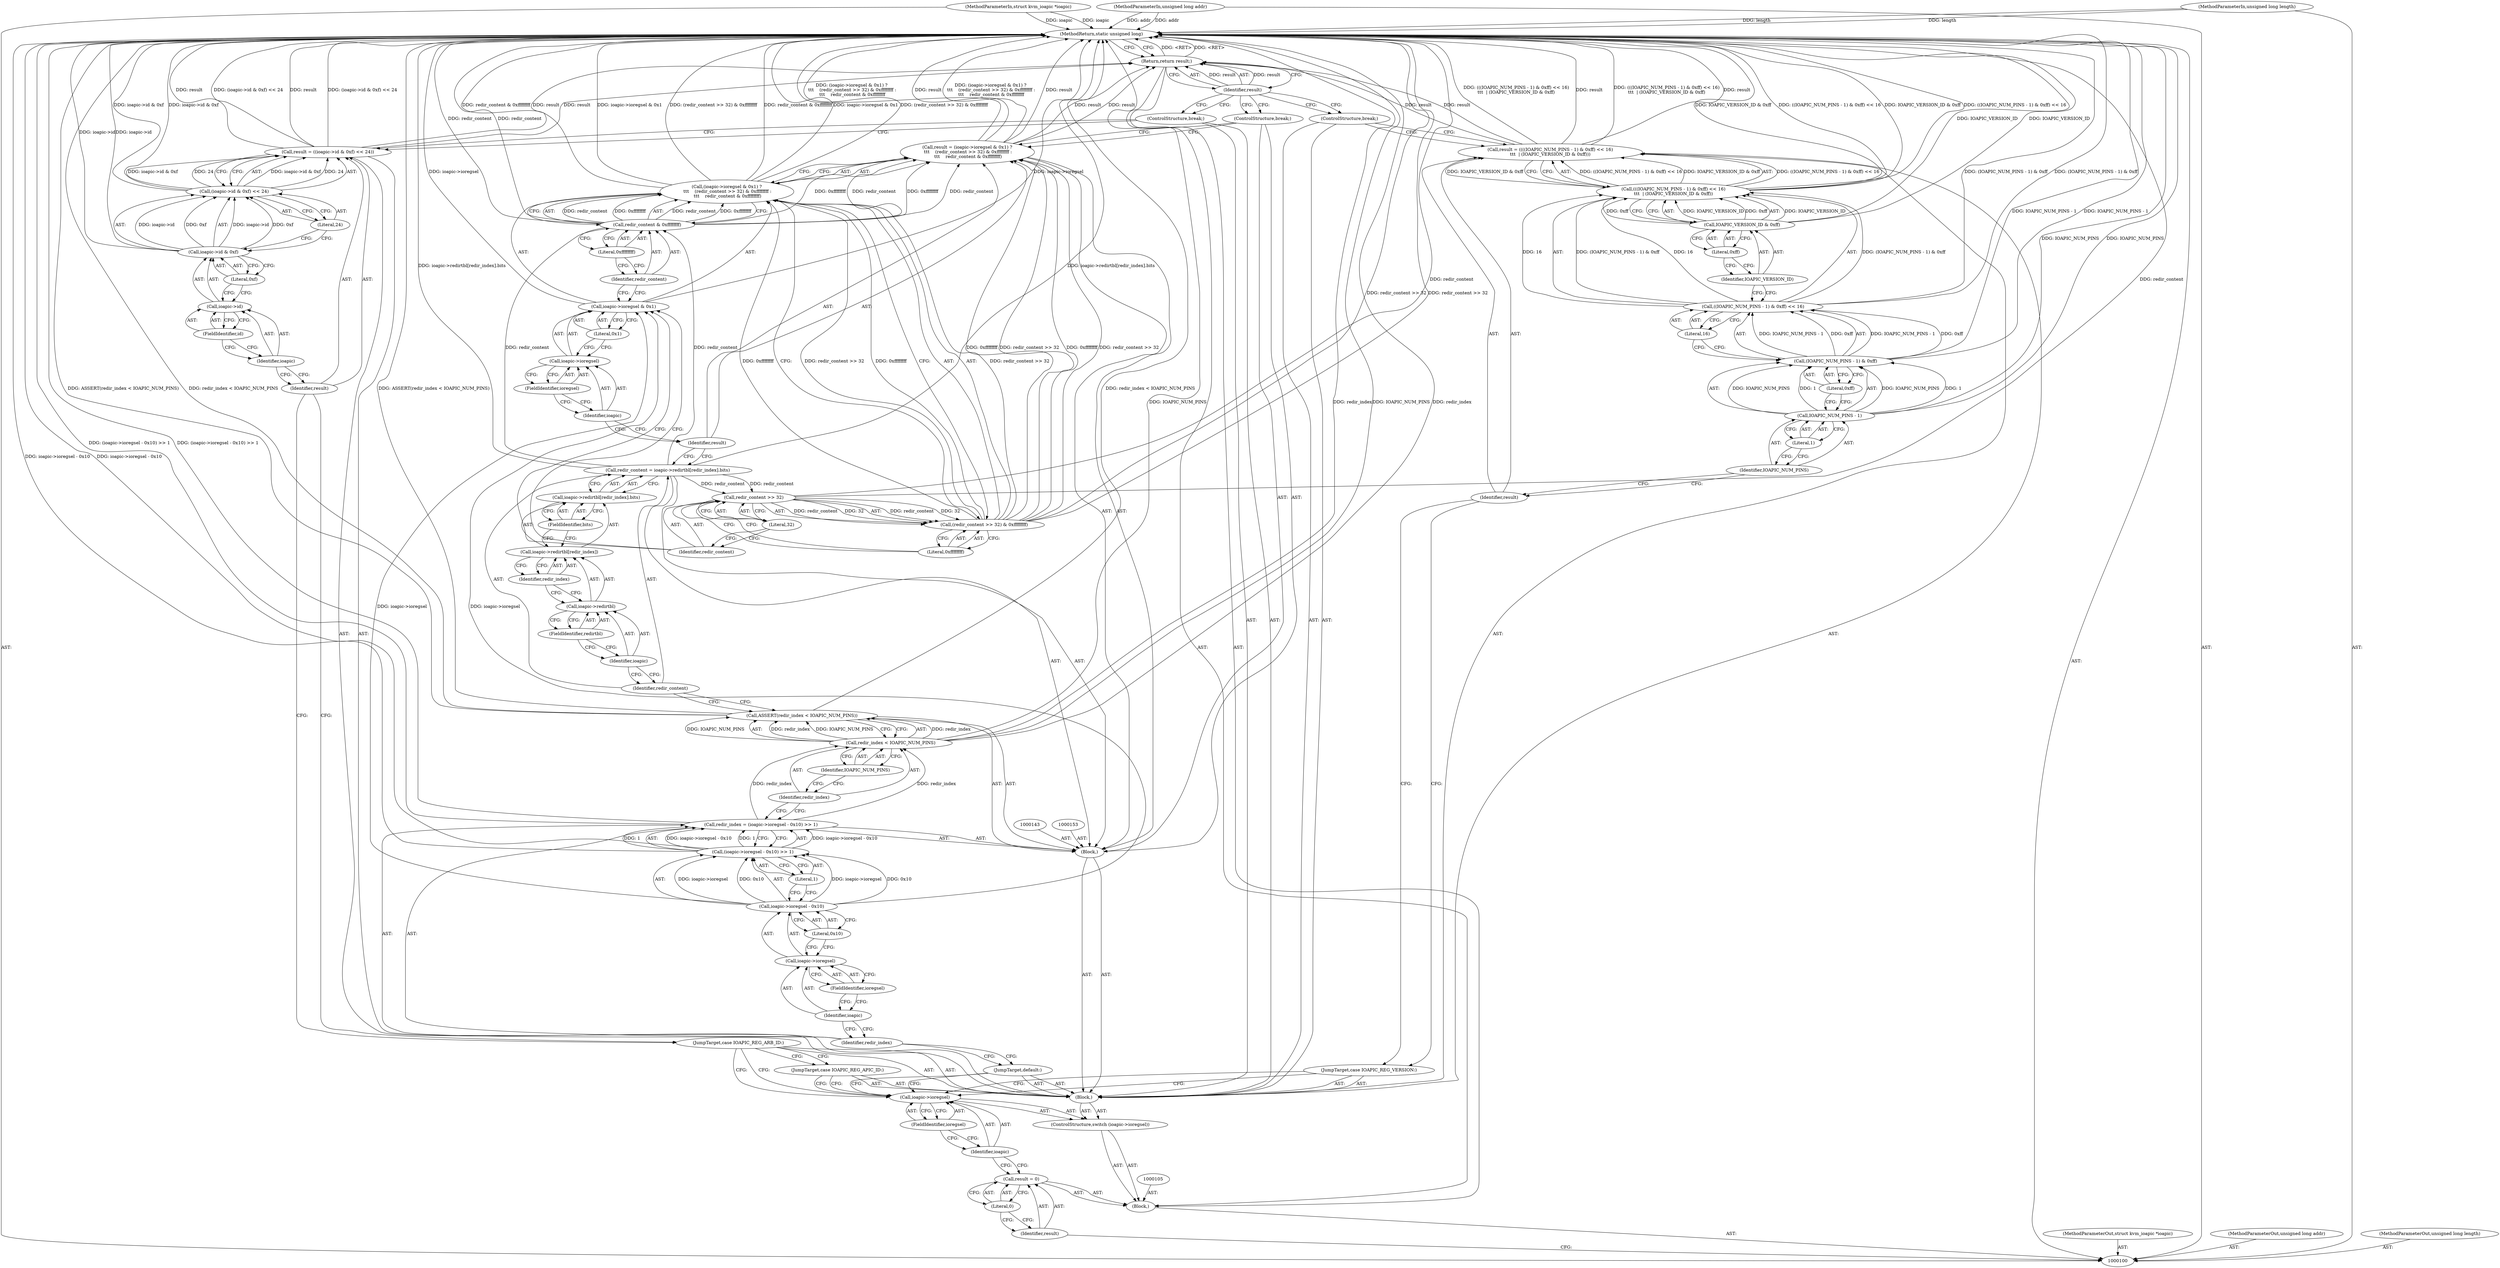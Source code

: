 digraph "1_linux_a2c118bfab8bc6b8bb213abfc35201e441693d55" {
"1000186" [label="(MethodReturn,static unsigned long)"];
"1000101" [label="(MethodParameterIn,struct kvm_ioapic *ioapic)"];
"1000257" [label="(MethodParameterOut,struct kvm_ioapic *ioapic)"];
"1000127" [label="(Literal,0xff)"];
"1000125" [label="(Call,IOAPIC_VERSION_ID & 0xff)"];
"1000126" [label="(Identifier,IOAPIC_VERSION_ID)"];
"1000128" [label="(ControlStructure,break;)"];
"1000129" [label="(JumpTarget,case IOAPIC_REG_APIC_ID:)"];
"1000130" [label="(JumpTarget,case IOAPIC_REG_ARB_ID:)"];
"1000133" [label="(Call,(ioapic->id & 0xf) << 24)"];
"1000134" [label="(Call,ioapic->id & 0xf)"];
"1000135" [label="(Call,ioapic->id)"];
"1000136" [label="(Identifier,ioapic)"];
"1000131" [label="(Call,result = ((ioapic->id & 0xf) << 24))"];
"1000132" [label="(Identifier,result)"];
"1000137" [label="(FieldIdentifier,id)"];
"1000138" [label="(Literal,0xf)"];
"1000139" [label="(Literal,24)"];
"1000140" [label="(ControlStructure,break;)"];
"1000141" [label="(JumpTarget,default:)"];
"1000102" [label="(MethodParameterIn,unsigned long addr)"];
"1000258" [label="(MethodParameterOut,unsigned long addr)"];
"1000146" [label="(Call,(ioapic->ioregsel - 0x10) >> 1)"];
"1000147" [label="(Call,ioapic->ioregsel - 0x10)"];
"1000148" [label="(Call,ioapic->ioregsel)"];
"1000149" [label="(Identifier,ioapic)"];
"1000150" [label="(FieldIdentifier,ioregsel)"];
"1000151" [label="(Literal,0x10)"];
"1000152" [label="(Literal,1)"];
"1000144" [label="(Call,redir_index = (ioapic->ioregsel - 0x10) >> 1)"];
"1000145" [label="(Identifier,redir_index)"];
"1000142" [label="(Block,)"];
"1000155" [label="(Call,redir_index < IOAPIC_NUM_PINS)"];
"1000156" [label="(Identifier,redir_index)"];
"1000157" [label="(Identifier,IOAPIC_NUM_PINS)"];
"1000154" [label="(Call,ASSERT(redir_index < IOAPIC_NUM_PINS))"];
"1000160" [label="(Call,ioapic->redirtbl[redir_index].bits)"];
"1000161" [label="(Call,ioapic->redirtbl[redir_index])"];
"1000162" [label="(Call,ioapic->redirtbl)"];
"1000163" [label="(Identifier,ioapic)"];
"1000164" [label="(FieldIdentifier,redirtbl)"];
"1000158" [label="(Call,redir_content = ioapic->redirtbl[redir_index].bits)"];
"1000159" [label="(Identifier,redir_content)"];
"1000165" [label="(Identifier,redir_index)"];
"1000166" [label="(FieldIdentifier,bits)"];
"1000169" [label="(Call,(ioapic->ioregsel & 0x1) ?\n \t\t\t    (redir_content >> 32) & 0xffffffff :\n \t\t\t    redir_content & 0xffffffff)"];
"1000170" [label="(Call,ioapic->ioregsel & 0x1)"];
"1000171" [label="(Call,ioapic->ioregsel)"];
"1000172" [label="(Identifier,ioapic)"];
"1000173" [label="(FieldIdentifier,ioregsel)"];
"1000174" [label="(Literal,0x1)"];
"1000167" [label="(Call,result = (ioapic->ioregsel & 0x1) ?\n \t\t\t    (redir_content >> 32) & 0xffffffff :\n \t\t\t    redir_content & 0xffffffff)"];
"1000168" [label="(Identifier,result)"];
"1000178" [label="(Literal,32)"];
"1000179" [label="(Literal,0xffffffff)"];
"1000175" [label="(Call,(redir_content >> 32) & 0xffffffff)"];
"1000176" [label="(Call,redir_content >> 32)"];
"1000177" [label="(Identifier,redir_content)"];
"1000182" [label="(Literal,0xffffffff)"];
"1000180" [label="(Call,redir_content & 0xffffffff)"];
"1000181" [label="(Identifier,redir_content)"];
"1000183" [label="(ControlStructure,break;)"];
"1000103" [label="(MethodParameterIn,unsigned long length)"];
"1000259" [label="(MethodParameterOut,unsigned long length)"];
"1000184" [label="(Return,return result;)"];
"1000185" [label="(Identifier,result)"];
"1000104" [label="(Block,)"];
"1000106" [label="(Call,result = 0)"];
"1000107" [label="(Identifier,result)"];
"1000108" [label="(Literal,0)"];
"1000109" [label="(ControlStructure,switch (ioapic->ioregsel))"];
"1000112" [label="(FieldIdentifier,ioregsel)"];
"1000113" [label="(Block,)"];
"1000110" [label="(Call,ioapic->ioregsel)"];
"1000111" [label="(Identifier,ioapic)"];
"1000114" [label="(JumpTarget,case IOAPIC_REG_VERSION:)"];
"1000117" [label="(Call,(((IOAPIC_NUM_PINS - 1) & 0xff) << 16)\n\t\t\t  | (IOAPIC_VERSION_ID & 0xff))"];
"1000118" [label="(Call,((IOAPIC_NUM_PINS - 1) & 0xff) << 16)"];
"1000119" [label="(Call,(IOAPIC_NUM_PINS - 1) & 0xff)"];
"1000120" [label="(Call,IOAPIC_NUM_PINS - 1)"];
"1000121" [label="(Identifier,IOAPIC_NUM_PINS)"];
"1000115" [label="(Call,result = ((((IOAPIC_NUM_PINS - 1) & 0xff) << 16)\n\t\t\t  | (IOAPIC_VERSION_ID & 0xff)))"];
"1000116" [label="(Identifier,result)"];
"1000122" [label="(Literal,1)"];
"1000123" [label="(Literal,0xff)"];
"1000124" [label="(Literal,16)"];
"1000186" -> "1000100"  [label="AST: "];
"1000186" -> "1000184"  [label="CFG: "];
"1000184" -> "1000186"  [label="DDG: <RET>"];
"1000115" -> "1000186"  [label="DDG: (((IOAPIC_NUM_PINS - 1) & 0xff) << 16)\n\t\t\t  | (IOAPIC_VERSION_ID & 0xff)"];
"1000115" -> "1000186"  [label="DDG: result"];
"1000117" -> "1000186"  [label="DDG: IOAPIC_VERSION_ID & 0xff"];
"1000117" -> "1000186"  [label="DDG: ((IOAPIC_NUM_PINS - 1) & 0xff) << 16"];
"1000167" -> "1000186"  [label="DDG: (ioapic->ioregsel & 0x1) ?\n \t\t\t    (redir_content >> 32) & 0xffffffff :\n \t\t\t    redir_content & 0xffffffff"];
"1000167" -> "1000186"  [label="DDG: result"];
"1000155" -> "1000186"  [label="DDG: IOAPIC_NUM_PINS"];
"1000155" -> "1000186"  [label="DDG: redir_index"];
"1000158" -> "1000186"  [label="DDG: ioapic->redirtbl[redir_index].bits"];
"1000131" -> "1000186"  [label="DDG: result"];
"1000131" -> "1000186"  [label="DDG: (ioapic->id & 0xf) << 24"];
"1000180" -> "1000186"  [label="DDG: redir_content"];
"1000175" -> "1000186"  [label="DDG: redir_content >> 32"];
"1000154" -> "1000186"  [label="DDG: ASSERT(redir_index < IOAPIC_NUM_PINS)"];
"1000154" -> "1000186"  [label="DDG: redir_index < IOAPIC_NUM_PINS"];
"1000170" -> "1000186"  [label="DDG: ioapic->ioregsel"];
"1000118" -> "1000186"  [label="DDG: (IOAPIC_NUM_PINS - 1) & 0xff"];
"1000144" -> "1000186"  [label="DDG: (ioapic->ioregsel - 0x10) >> 1"];
"1000125" -> "1000186"  [label="DDG: IOAPIC_VERSION_ID"];
"1000133" -> "1000186"  [label="DDG: ioapic->id & 0xf"];
"1000103" -> "1000186"  [label="DDG: length"];
"1000120" -> "1000186"  [label="DDG: IOAPIC_NUM_PINS"];
"1000169" -> "1000186"  [label="DDG: redir_content & 0xffffffff"];
"1000169" -> "1000186"  [label="DDG: ioapic->ioregsel & 0x1"];
"1000169" -> "1000186"  [label="DDG: (redir_content >> 32) & 0xffffffff"];
"1000102" -> "1000186"  [label="DDG: addr"];
"1000134" -> "1000186"  [label="DDG: ioapic->id"];
"1000101" -> "1000186"  [label="DDG: ioapic"];
"1000119" -> "1000186"  [label="DDG: IOAPIC_NUM_PINS - 1"];
"1000176" -> "1000186"  [label="DDG: redir_content"];
"1000146" -> "1000186"  [label="DDG: ioapic->ioregsel - 0x10"];
"1000101" -> "1000100"  [label="AST: "];
"1000101" -> "1000186"  [label="DDG: ioapic"];
"1000257" -> "1000100"  [label="AST: "];
"1000127" -> "1000125"  [label="AST: "];
"1000127" -> "1000126"  [label="CFG: "];
"1000125" -> "1000127"  [label="CFG: "];
"1000125" -> "1000117"  [label="AST: "];
"1000125" -> "1000127"  [label="CFG: "];
"1000126" -> "1000125"  [label="AST: "];
"1000127" -> "1000125"  [label="AST: "];
"1000117" -> "1000125"  [label="CFG: "];
"1000125" -> "1000186"  [label="DDG: IOAPIC_VERSION_ID"];
"1000125" -> "1000117"  [label="DDG: IOAPIC_VERSION_ID"];
"1000125" -> "1000117"  [label="DDG: 0xff"];
"1000126" -> "1000125"  [label="AST: "];
"1000126" -> "1000118"  [label="CFG: "];
"1000127" -> "1000126"  [label="CFG: "];
"1000128" -> "1000113"  [label="AST: "];
"1000128" -> "1000115"  [label="CFG: "];
"1000185" -> "1000128"  [label="CFG: "];
"1000129" -> "1000113"  [label="AST: "];
"1000129" -> "1000110"  [label="CFG: "];
"1000130" -> "1000129"  [label="CFG: "];
"1000130" -> "1000113"  [label="AST: "];
"1000130" -> "1000110"  [label="CFG: "];
"1000130" -> "1000129"  [label="CFG: "];
"1000132" -> "1000130"  [label="CFG: "];
"1000133" -> "1000131"  [label="AST: "];
"1000133" -> "1000139"  [label="CFG: "];
"1000134" -> "1000133"  [label="AST: "];
"1000139" -> "1000133"  [label="AST: "];
"1000131" -> "1000133"  [label="CFG: "];
"1000133" -> "1000186"  [label="DDG: ioapic->id & 0xf"];
"1000133" -> "1000131"  [label="DDG: ioapic->id & 0xf"];
"1000133" -> "1000131"  [label="DDG: 24"];
"1000134" -> "1000133"  [label="DDG: ioapic->id"];
"1000134" -> "1000133"  [label="DDG: 0xf"];
"1000134" -> "1000133"  [label="AST: "];
"1000134" -> "1000138"  [label="CFG: "];
"1000135" -> "1000134"  [label="AST: "];
"1000138" -> "1000134"  [label="AST: "];
"1000139" -> "1000134"  [label="CFG: "];
"1000134" -> "1000186"  [label="DDG: ioapic->id"];
"1000134" -> "1000133"  [label="DDG: ioapic->id"];
"1000134" -> "1000133"  [label="DDG: 0xf"];
"1000135" -> "1000134"  [label="AST: "];
"1000135" -> "1000137"  [label="CFG: "];
"1000136" -> "1000135"  [label="AST: "];
"1000137" -> "1000135"  [label="AST: "];
"1000138" -> "1000135"  [label="CFG: "];
"1000136" -> "1000135"  [label="AST: "];
"1000136" -> "1000132"  [label="CFG: "];
"1000137" -> "1000136"  [label="CFG: "];
"1000131" -> "1000113"  [label="AST: "];
"1000131" -> "1000133"  [label="CFG: "];
"1000132" -> "1000131"  [label="AST: "];
"1000133" -> "1000131"  [label="AST: "];
"1000140" -> "1000131"  [label="CFG: "];
"1000131" -> "1000186"  [label="DDG: result"];
"1000131" -> "1000186"  [label="DDG: (ioapic->id & 0xf) << 24"];
"1000133" -> "1000131"  [label="DDG: ioapic->id & 0xf"];
"1000133" -> "1000131"  [label="DDG: 24"];
"1000131" -> "1000184"  [label="DDG: result"];
"1000132" -> "1000131"  [label="AST: "];
"1000132" -> "1000130"  [label="CFG: "];
"1000136" -> "1000132"  [label="CFG: "];
"1000137" -> "1000135"  [label="AST: "];
"1000137" -> "1000136"  [label="CFG: "];
"1000135" -> "1000137"  [label="CFG: "];
"1000138" -> "1000134"  [label="AST: "];
"1000138" -> "1000135"  [label="CFG: "];
"1000134" -> "1000138"  [label="CFG: "];
"1000139" -> "1000133"  [label="AST: "];
"1000139" -> "1000134"  [label="CFG: "];
"1000133" -> "1000139"  [label="CFG: "];
"1000140" -> "1000113"  [label="AST: "];
"1000140" -> "1000131"  [label="CFG: "];
"1000185" -> "1000140"  [label="CFG: "];
"1000141" -> "1000113"  [label="AST: "];
"1000141" -> "1000110"  [label="CFG: "];
"1000145" -> "1000141"  [label="CFG: "];
"1000102" -> "1000100"  [label="AST: "];
"1000102" -> "1000186"  [label="DDG: addr"];
"1000258" -> "1000100"  [label="AST: "];
"1000146" -> "1000144"  [label="AST: "];
"1000146" -> "1000152"  [label="CFG: "];
"1000147" -> "1000146"  [label="AST: "];
"1000152" -> "1000146"  [label="AST: "];
"1000144" -> "1000146"  [label="CFG: "];
"1000146" -> "1000186"  [label="DDG: ioapic->ioregsel - 0x10"];
"1000146" -> "1000144"  [label="DDG: ioapic->ioregsel - 0x10"];
"1000146" -> "1000144"  [label="DDG: 1"];
"1000147" -> "1000146"  [label="DDG: ioapic->ioregsel"];
"1000147" -> "1000146"  [label="DDG: 0x10"];
"1000147" -> "1000146"  [label="AST: "];
"1000147" -> "1000151"  [label="CFG: "];
"1000148" -> "1000147"  [label="AST: "];
"1000151" -> "1000147"  [label="AST: "];
"1000152" -> "1000147"  [label="CFG: "];
"1000147" -> "1000146"  [label="DDG: ioapic->ioregsel"];
"1000147" -> "1000146"  [label="DDG: 0x10"];
"1000147" -> "1000170"  [label="DDG: ioapic->ioregsel"];
"1000148" -> "1000147"  [label="AST: "];
"1000148" -> "1000150"  [label="CFG: "];
"1000149" -> "1000148"  [label="AST: "];
"1000150" -> "1000148"  [label="AST: "];
"1000151" -> "1000148"  [label="CFG: "];
"1000149" -> "1000148"  [label="AST: "];
"1000149" -> "1000145"  [label="CFG: "];
"1000150" -> "1000149"  [label="CFG: "];
"1000150" -> "1000148"  [label="AST: "];
"1000150" -> "1000149"  [label="CFG: "];
"1000148" -> "1000150"  [label="CFG: "];
"1000151" -> "1000147"  [label="AST: "];
"1000151" -> "1000148"  [label="CFG: "];
"1000147" -> "1000151"  [label="CFG: "];
"1000152" -> "1000146"  [label="AST: "];
"1000152" -> "1000147"  [label="CFG: "];
"1000146" -> "1000152"  [label="CFG: "];
"1000144" -> "1000142"  [label="AST: "];
"1000144" -> "1000146"  [label="CFG: "];
"1000145" -> "1000144"  [label="AST: "];
"1000146" -> "1000144"  [label="AST: "];
"1000156" -> "1000144"  [label="CFG: "];
"1000144" -> "1000186"  [label="DDG: (ioapic->ioregsel - 0x10) >> 1"];
"1000146" -> "1000144"  [label="DDG: ioapic->ioregsel - 0x10"];
"1000146" -> "1000144"  [label="DDG: 1"];
"1000144" -> "1000155"  [label="DDG: redir_index"];
"1000145" -> "1000144"  [label="AST: "];
"1000145" -> "1000141"  [label="CFG: "];
"1000149" -> "1000145"  [label="CFG: "];
"1000142" -> "1000113"  [label="AST: "];
"1000143" -> "1000142"  [label="AST: "];
"1000144" -> "1000142"  [label="AST: "];
"1000153" -> "1000142"  [label="AST: "];
"1000154" -> "1000142"  [label="AST: "];
"1000158" -> "1000142"  [label="AST: "];
"1000167" -> "1000142"  [label="AST: "];
"1000183" -> "1000142"  [label="AST: "];
"1000155" -> "1000154"  [label="AST: "];
"1000155" -> "1000157"  [label="CFG: "];
"1000156" -> "1000155"  [label="AST: "];
"1000157" -> "1000155"  [label="AST: "];
"1000154" -> "1000155"  [label="CFG: "];
"1000155" -> "1000186"  [label="DDG: IOAPIC_NUM_PINS"];
"1000155" -> "1000186"  [label="DDG: redir_index"];
"1000155" -> "1000154"  [label="DDG: redir_index"];
"1000155" -> "1000154"  [label="DDG: IOAPIC_NUM_PINS"];
"1000144" -> "1000155"  [label="DDG: redir_index"];
"1000156" -> "1000155"  [label="AST: "];
"1000156" -> "1000144"  [label="CFG: "];
"1000157" -> "1000156"  [label="CFG: "];
"1000157" -> "1000155"  [label="AST: "];
"1000157" -> "1000156"  [label="CFG: "];
"1000155" -> "1000157"  [label="CFG: "];
"1000154" -> "1000142"  [label="AST: "];
"1000154" -> "1000155"  [label="CFG: "];
"1000155" -> "1000154"  [label="AST: "];
"1000159" -> "1000154"  [label="CFG: "];
"1000154" -> "1000186"  [label="DDG: ASSERT(redir_index < IOAPIC_NUM_PINS)"];
"1000154" -> "1000186"  [label="DDG: redir_index < IOAPIC_NUM_PINS"];
"1000155" -> "1000154"  [label="DDG: redir_index"];
"1000155" -> "1000154"  [label="DDG: IOAPIC_NUM_PINS"];
"1000160" -> "1000158"  [label="AST: "];
"1000160" -> "1000166"  [label="CFG: "];
"1000161" -> "1000160"  [label="AST: "];
"1000166" -> "1000160"  [label="AST: "];
"1000158" -> "1000160"  [label="CFG: "];
"1000161" -> "1000160"  [label="AST: "];
"1000161" -> "1000165"  [label="CFG: "];
"1000162" -> "1000161"  [label="AST: "];
"1000165" -> "1000161"  [label="AST: "];
"1000166" -> "1000161"  [label="CFG: "];
"1000162" -> "1000161"  [label="AST: "];
"1000162" -> "1000164"  [label="CFG: "];
"1000163" -> "1000162"  [label="AST: "];
"1000164" -> "1000162"  [label="AST: "];
"1000165" -> "1000162"  [label="CFG: "];
"1000163" -> "1000162"  [label="AST: "];
"1000163" -> "1000159"  [label="CFG: "];
"1000164" -> "1000163"  [label="CFG: "];
"1000164" -> "1000162"  [label="AST: "];
"1000164" -> "1000163"  [label="CFG: "];
"1000162" -> "1000164"  [label="CFG: "];
"1000158" -> "1000142"  [label="AST: "];
"1000158" -> "1000160"  [label="CFG: "];
"1000159" -> "1000158"  [label="AST: "];
"1000160" -> "1000158"  [label="AST: "];
"1000168" -> "1000158"  [label="CFG: "];
"1000158" -> "1000186"  [label="DDG: ioapic->redirtbl[redir_index].bits"];
"1000158" -> "1000176"  [label="DDG: redir_content"];
"1000158" -> "1000180"  [label="DDG: redir_content"];
"1000159" -> "1000158"  [label="AST: "];
"1000159" -> "1000154"  [label="CFG: "];
"1000163" -> "1000159"  [label="CFG: "];
"1000165" -> "1000161"  [label="AST: "];
"1000165" -> "1000162"  [label="CFG: "];
"1000161" -> "1000165"  [label="CFG: "];
"1000166" -> "1000160"  [label="AST: "];
"1000166" -> "1000161"  [label="CFG: "];
"1000160" -> "1000166"  [label="CFG: "];
"1000169" -> "1000167"  [label="AST: "];
"1000169" -> "1000175"  [label="CFG: "];
"1000169" -> "1000180"  [label="CFG: "];
"1000170" -> "1000169"  [label="AST: "];
"1000175" -> "1000169"  [label="AST: "];
"1000180" -> "1000169"  [label="AST: "];
"1000167" -> "1000169"  [label="CFG: "];
"1000169" -> "1000186"  [label="DDG: redir_content & 0xffffffff"];
"1000169" -> "1000186"  [label="DDG: ioapic->ioregsel & 0x1"];
"1000169" -> "1000186"  [label="DDG: (redir_content >> 32) & 0xffffffff"];
"1000175" -> "1000169"  [label="DDG: redir_content >> 32"];
"1000175" -> "1000169"  [label="DDG: 0xffffffff"];
"1000180" -> "1000169"  [label="DDG: redir_content"];
"1000180" -> "1000169"  [label="DDG: 0xffffffff"];
"1000170" -> "1000169"  [label="AST: "];
"1000170" -> "1000174"  [label="CFG: "];
"1000171" -> "1000170"  [label="AST: "];
"1000174" -> "1000170"  [label="AST: "];
"1000177" -> "1000170"  [label="CFG: "];
"1000181" -> "1000170"  [label="CFG: "];
"1000170" -> "1000186"  [label="DDG: ioapic->ioregsel"];
"1000147" -> "1000170"  [label="DDG: ioapic->ioregsel"];
"1000171" -> "1000170"  [label="AST: "];
"1000171" -> "1000173"  [label="CFG: "];
"1000172" -> "1000171"  [label="AST: "];
"1000173" -> "1000171"  [label="AST: "];
"1000174" -> "1000171"  [label="CFG: "];
"1000172" -> "1000171"  [label="AST: "];
"1000172" -> "1000168"  [label="CFG: "];
"1000173" -> "1000172"  [label="CFG: "];
"1000173" -> "1000171"  [label="AST: "];
"1000173" -> "1000172"  [label="CFG: "];
"1000171" -> "1000173"  [label="CFG: "];
"1000174" -> "1000170"  [label="AST: "];
"1000174" -> "1000171"  [label="CFG: "];
"1000170" -> "1000174"  [label="CFG: "];
"1000167" -> "1000142"  [label="AST: "];
"1000167" -> "1000169"  [label="CFG: "];
"1000168" -> "1000167"  [label="AST: "];
"1000169" -> "1000167"  [label="AST: "];
"1000183" -> "1000167"  [label="CFG: "];
"1000167" -> "1000186"  [label="DDG: (ioapic->ioregsel & 0x1) ?\n \t\t\t    (redir_content >> 32) & 0xffffffff :\n \t\t\t    redir_content & 0xffffffff"];
"1000167" -> "1000186"  [label="DDG: result"];
"1000175" -> "1000167"  [label="DDG: redir_content >> 32"];
"1000175" -> "1000167"  [label="DDG: 0xffffffff"];
"1000180" -> "1000167"  [label="DDG: redir_content"];
"1000180" -> "1000167"  [label="DDG: 0xffffffff"];
"1000167" -> "1000184"  [label="DDG: result"];
"1000168" -> "1000167"  [label="AST: "];
"1000168" -> "1000158"  [label="CFG: "];
"1000172" -> "1000168"  [label="CFG: "];
"1000178" -> "1000176"  [label="AST: "];
"1000178" -> "1000177"  [label="CFG: "];
"1000176" -> "1000178"  [label="CFG: "];
"1000179" -> "1000175"  [label="AST: "];
"1000179" -> "1000176"  [label="CFG: "];
"1000175" -> "1000179"  [label="CFG: "];
"1000175" -> "1000169"  [label="AST: "];
"1000175" -> "1000179"  [label="CFG: "];
"1000176" -> "1000175"  [label="AST: "];
"1000179" -> "1000175"  [label="AST: "];
"1000169" -> "1000175"  [label="CFG: "];
"1000175" -> "1000186"  [label="DDG: redir_content >> 32"];
"1000175" -> "1000167"  [label="DDG: redir_content >> 32"];
"1000175" -> "1000167"  [label="DDG: 0xffffffff"];
"1000175" -> "1000169"  [label="DDG: redir_content >> 32"];
"1000175" -> "1000169"  [label="DDG: 0xffffffff"];
"1000176" -> "1000175"  [label="DDG: redir_content"];
"1000176" -> "1000175"  [label="DDG: 32"];
"1000176" -> "1000175"  [label="AST: "];
"1000176" -> "1000178"  [label="CFG: "];
"1000177" -> "1000176"  [label="AST: "];
"1000178" -> "1000176"  [label="AST: "];
"1000179" -> "1000176"  [label="CFG: "];
"1000176" -> "1000186"  [label="DDG: redir_content"];
"1000176" -> "1000175"  [label="DDG: redir_content"];
"1000176" -> "1000175"  [label="DDG: 32"];
"1000158" -> "1000176"  [label="DDG: redir_content"];
"1000177" -> "1000176"  [label="AST: "];
"1000177" -> "1000170"  [label="CFG: "];
"1000178" -> "1000177"  [label="CFG: "];
"1000182" -> "1000180"  [label="AST: "];
"1000182" -> "1000181"  [label="CFG: "];
"1000180" -> "1000182"  [label="CFG: "];
"1000180" -> "1000169"  [label="AST: "];
"1000180" -> "1000182"  [label="CFG: "];
"1000181" -> "1000180"  [label="AST: "];
"1000182" -> "1000180"  [label="AST: "];
"1000169" -> "1000180"  [label="CFG: "];
"1000180" -> "1000186"  [label="DDG: redir_content"];
"1000180" -> "1000167"  [label="DDG: redir_content"];
"1000180" -> "1000167"  [label="DDG: 0xffffffff"];
"1000180" -> "1000169"  [label="DDG: redir_content"];
"1000180" -> "1000169"  [label="DDG: 0xffffffff"];
"1000158" -> "1000180"  [label="DDG: redir_content"];
"1000181" -> "1000180"  [label="AST: "];
"1000181" -> "1000170"  [label="CFG: "];
"1000182" -> "1000181"  [label="CFG: "];
"1000183" -> "1000142"  [label="AST: "];
"1000183" -> "1000167"  [label="CFG: "];
"1000185" -> "1000183"  [label="CFG: "];
"1000103" -> "1000100"  [label="AST: "];
"1000103" -> "1000186"  [label="DDG: length"];
"1000259" -> "1000100"  [label="AST: "];
"1000184" -> "1000104"  [label="AST: "];
"1000184" -> "1000185"  [label="CFG: "];
"1000185" -> "1000184"  [label="AST: "];
"1000186" -> "1000184"  [label="CFG: "];
"1000184" -> "1000186"  [label="DDG: <RET>"];
"1000185" -> "1000184"  [label="DDG: result"];
"1000167" -> "1000184"  [label="DDG: result"];
"1000131" -> "1000184"  [label="DDG: result"];
"1000115" -> "1000184"  [label="DDG: result"];
"1000185" -> "1000184"  [label="AST: "];
"1000185" -> "1000128"  [label="CFG: "];
"1000185" -> "1000140"  [label="CFG: "];
"1000185" -> "1000183"  [label="CFG: "];
"1000184" -> "1000185"  [label="CFG: "];
"1000185" -> "1000184"  [label="DDG: result"];
"1000104" -> "1000100"  [label="AST: "];
"1000105" -> "1000104"  [label="AST: "];
"1000106" -> "1000104"  [label="AST: "];
"1000109" -> "1000104"  [label="AST: "];
"1000184" -> "1000104"  [label="AST: "];
"1000106" -> "1000104"  [label="AST: "];
"1000106" -> "1000108"  [label="CFG: "];
"1000107" -> "1000106"  [label="AST: "];
"1000108" -> "1000106"  [label="AST: "];
"1000111" -> "1000106"  [label="CFG: "];
"1000107" -> "1000106"  [label="AST: "];
"1000107" -> "1000100"  [label="CFG: "];
"1000108" -> "1000107"  [label="CFG: "];
"1000108" -> "1000106"  [label="AST: "];
"1000108" -> "1000107"  [label="CFG: "];
"1000106" -> "1000108"  [label="CFG: "];
"1000109" -> "1000104"  [label="AST: "];
"1000110" -> "1000109"  [label="AST: "];
"1000113" -> "1000109"  [label="AST: "];
"1000112" -> "1000110"  [label="AST: "];
"1000112" -> "1000111"  [label="CFG: "];
"1000110" -> "1000112"  [label="CFG: "];
"1000113" -> "1000109"  [label="AST: "];
"1000114" -> "1000113"  [label="AST: "];
"1000115" -> "1000113"  [label="AST: "];
"1000128" -> "1000113"  [label="AST: "];
"1000129" -> "1000113"  [label="AST: "];
"1000130" -> "1000113"  [label="AST: "];
"1000131" -> "1000113"  [label="AST: "];
"1000140" -> "1000113"  [label="AST: "];
"1000141" -> "1000113"  [label="AST: "];
"1000142" -> "1000113"  [label="AST: "];
"1000110" -> "1000109"  [label="AST: "];
"1000110" -> "1000112"  [label="CFG: "];
"1000111" -> "1000110"  [label="AST: "];
"1000112" -> "1000110"  [label="AST: "];
"1000114" -> "1000110"  [label="CFG: "];
"1000129" -> "1000110"  [label="CFG: "];
"1000130" -> "1000110"  [label="CFG: "];
"1000141" -> "1000110"  [label="CFG: "];
"1000111" -> "1000110"  [label="AST: "];
"1000111" -> "1000106"  [label="CFG: "];
"1000112" -> "1000111"  [label="CFG: "];
"1000114" -> "1000113"  [label="AST: "];
"1000114" -> "1000110"  [label="CFG: "];
"1000116" -> "1000114"  [label="CFG: "];
"1000117" -> "1000115"  [label="AST: "];
"1000117" -> "1000125"  [label="CFG: "];
"1000118" -> "1000117"  [label="AST: "];
"1000125" -> "1000117"  [label="AST: "];
"1000115" -> "1000117"  [label="CFG: "];
"1000117" -> "1000186"  [label="DDG: IOAPIC_VERSION_ID & 0xff"];
"1000117" -> "1000186"  [label="DDG: ((IOAPIC_NUM_PINS - 1) & 0xff) << 16"];
"1000117" -> "1000115"  [label="DDG: ((IOAPIC_NUM_PINS - 1) & 0xff) << 16"];
"1000117" -> "1000115"  [label="DDG: IOAPIC_VERSION_ID & 0xff"];
"1000118" -> "1000117"  [label="DDG: (IOAPIC_NUM_PINS - 1) & 0xff"];
"1000118" -> "1000117"  [label="DDG: 16"];
"1000125" -> "1000117"  [label="DDG: IOAPIC_VERSION_ID"];
"1000125" -> "1000117"  [label="DDG: 0xff"];
"1000118" -> "1000117"  [label="AST: "];
"1000118" -> "1000124"  [label="CFG: "];
"1000119" -> "1000118"  [label="AST: "];
"1000124" -> "1000118"  [label="AST: "];
"1000126" -> "1000118"  [label="CFG: "];
"1000118" -> "1000186"  [label="DDG: (IOAPIC_NUM_PINS - 1) & 0xff"];
"1000118" -> "1000117"  [label="DDG: (IOAPIC_NUM_PINS - 1) & 0xff"];
"1000118" -> "1000117"  [label="DDG: 16"];
"1000119" -> "1000118"  [label="DDG: IOAPIC_NUM_PINS - 1"];
"1000119" -> "1000118"  [label="DDG: 0xff"];
"1000119" -> "1000118"  [label="AST: "];
"1000119" -> "1000123"  [label="CFG: "];
"1000120" -> "1000119"  [label="AST: "];
"1000123" -> "1000119"  [label="AST: "];
"1000124" -> "1000119"  [label="CFG: "];
"1000119" -> "1000186"  [label="DDG: IOAPIC_NUM_PINS - 1"];
"1000119" -> "1000118"  [label="DDG: IOAPIC_NUM_PINS - 1"];
"1000119" -> "1000118"  [label="DDG: 0xff"];
"1000120" -> "1000119"  [label="DDG: IOAPIC_NUM_PINS"];
"1000120" -> "1000119"  [label="DDG: 1"];
"1000120" -> "1000119"  [label="AST: "];
"1000120" -> "1000122"  [label="CFG: "];
"1000121" -> "1000120"  [label="AST: "];
"1000122" -> "1000120"  [label="AST: "];
"1000123" -> "1000120"  [label="CFG: "];
"1000120" -> "1000186"  [label="DDG: IOAPIC_NUM_PINS"];
"1000120" -> "1000119"  [label="DDG: IOAPIC_NUM_PINS"];
"1000120" -> "1000119"  [label="DDG: 1"];
"1000121" -> "1000120"  [label="AST: "];
"1000121" -> "1000116"  [label="CFG: "];
"1000122" -> "1000121"  [label="CFG: "];
"1000115" -> "1000113"  [label="AST: "];
"1000115" -> "1000117"  [label="CFG: "];
"1000116" -> "1000115"  [label="AST: "];
"1000117" -> "1000115"  [label="AST: "];
"1000128" -> "1000115"  [label="CFG: "];
"1000115" -> "1000186"  [label="DDG: (((IOAPIC_NUM_PINS - 1) & 0xff) << 16)\n\t\t\t  | (IOAPIC_VERSION_ID & 0xff)"];
"1000115" -> "1000186"  [label="DDG: result"];
"1000117" -> "1000115"  [label="DDG: ((IOAPIC_NUM_PINS - 1) & 0xff) << 16"];
"1000117" -> "1000115"  [label="DDG: IOAPIC_VERSION_ID & 0xff"];
"1000115" -> "1000184"  [label="DDG: result"];
"1000116" -> "1000115"  [label="AST: "];
"1000116" -> "1000114"  [label="CFG: "];
"1000121" -> "1000116"  [label="CFG: "];
"1000122" -> "1000120"  [label="AST: "];
"1000122" -> "1000121"  [label="CFG: "];
"1000120" -> "1000122"  [label="CFG: "];
"1000123" -> "1000119"  [label="AST: "];
"1000123" -> "1000120"  [label="CFG: "];
"1000119" -> "1000123"  [label="CFG: "];
"1000124" -> "1000118"  [label="AST: "];
"1000124" -> "1000119"  [label="CFG: "];
"1000118" -> "1000124"  [label="CFG: "];
}

